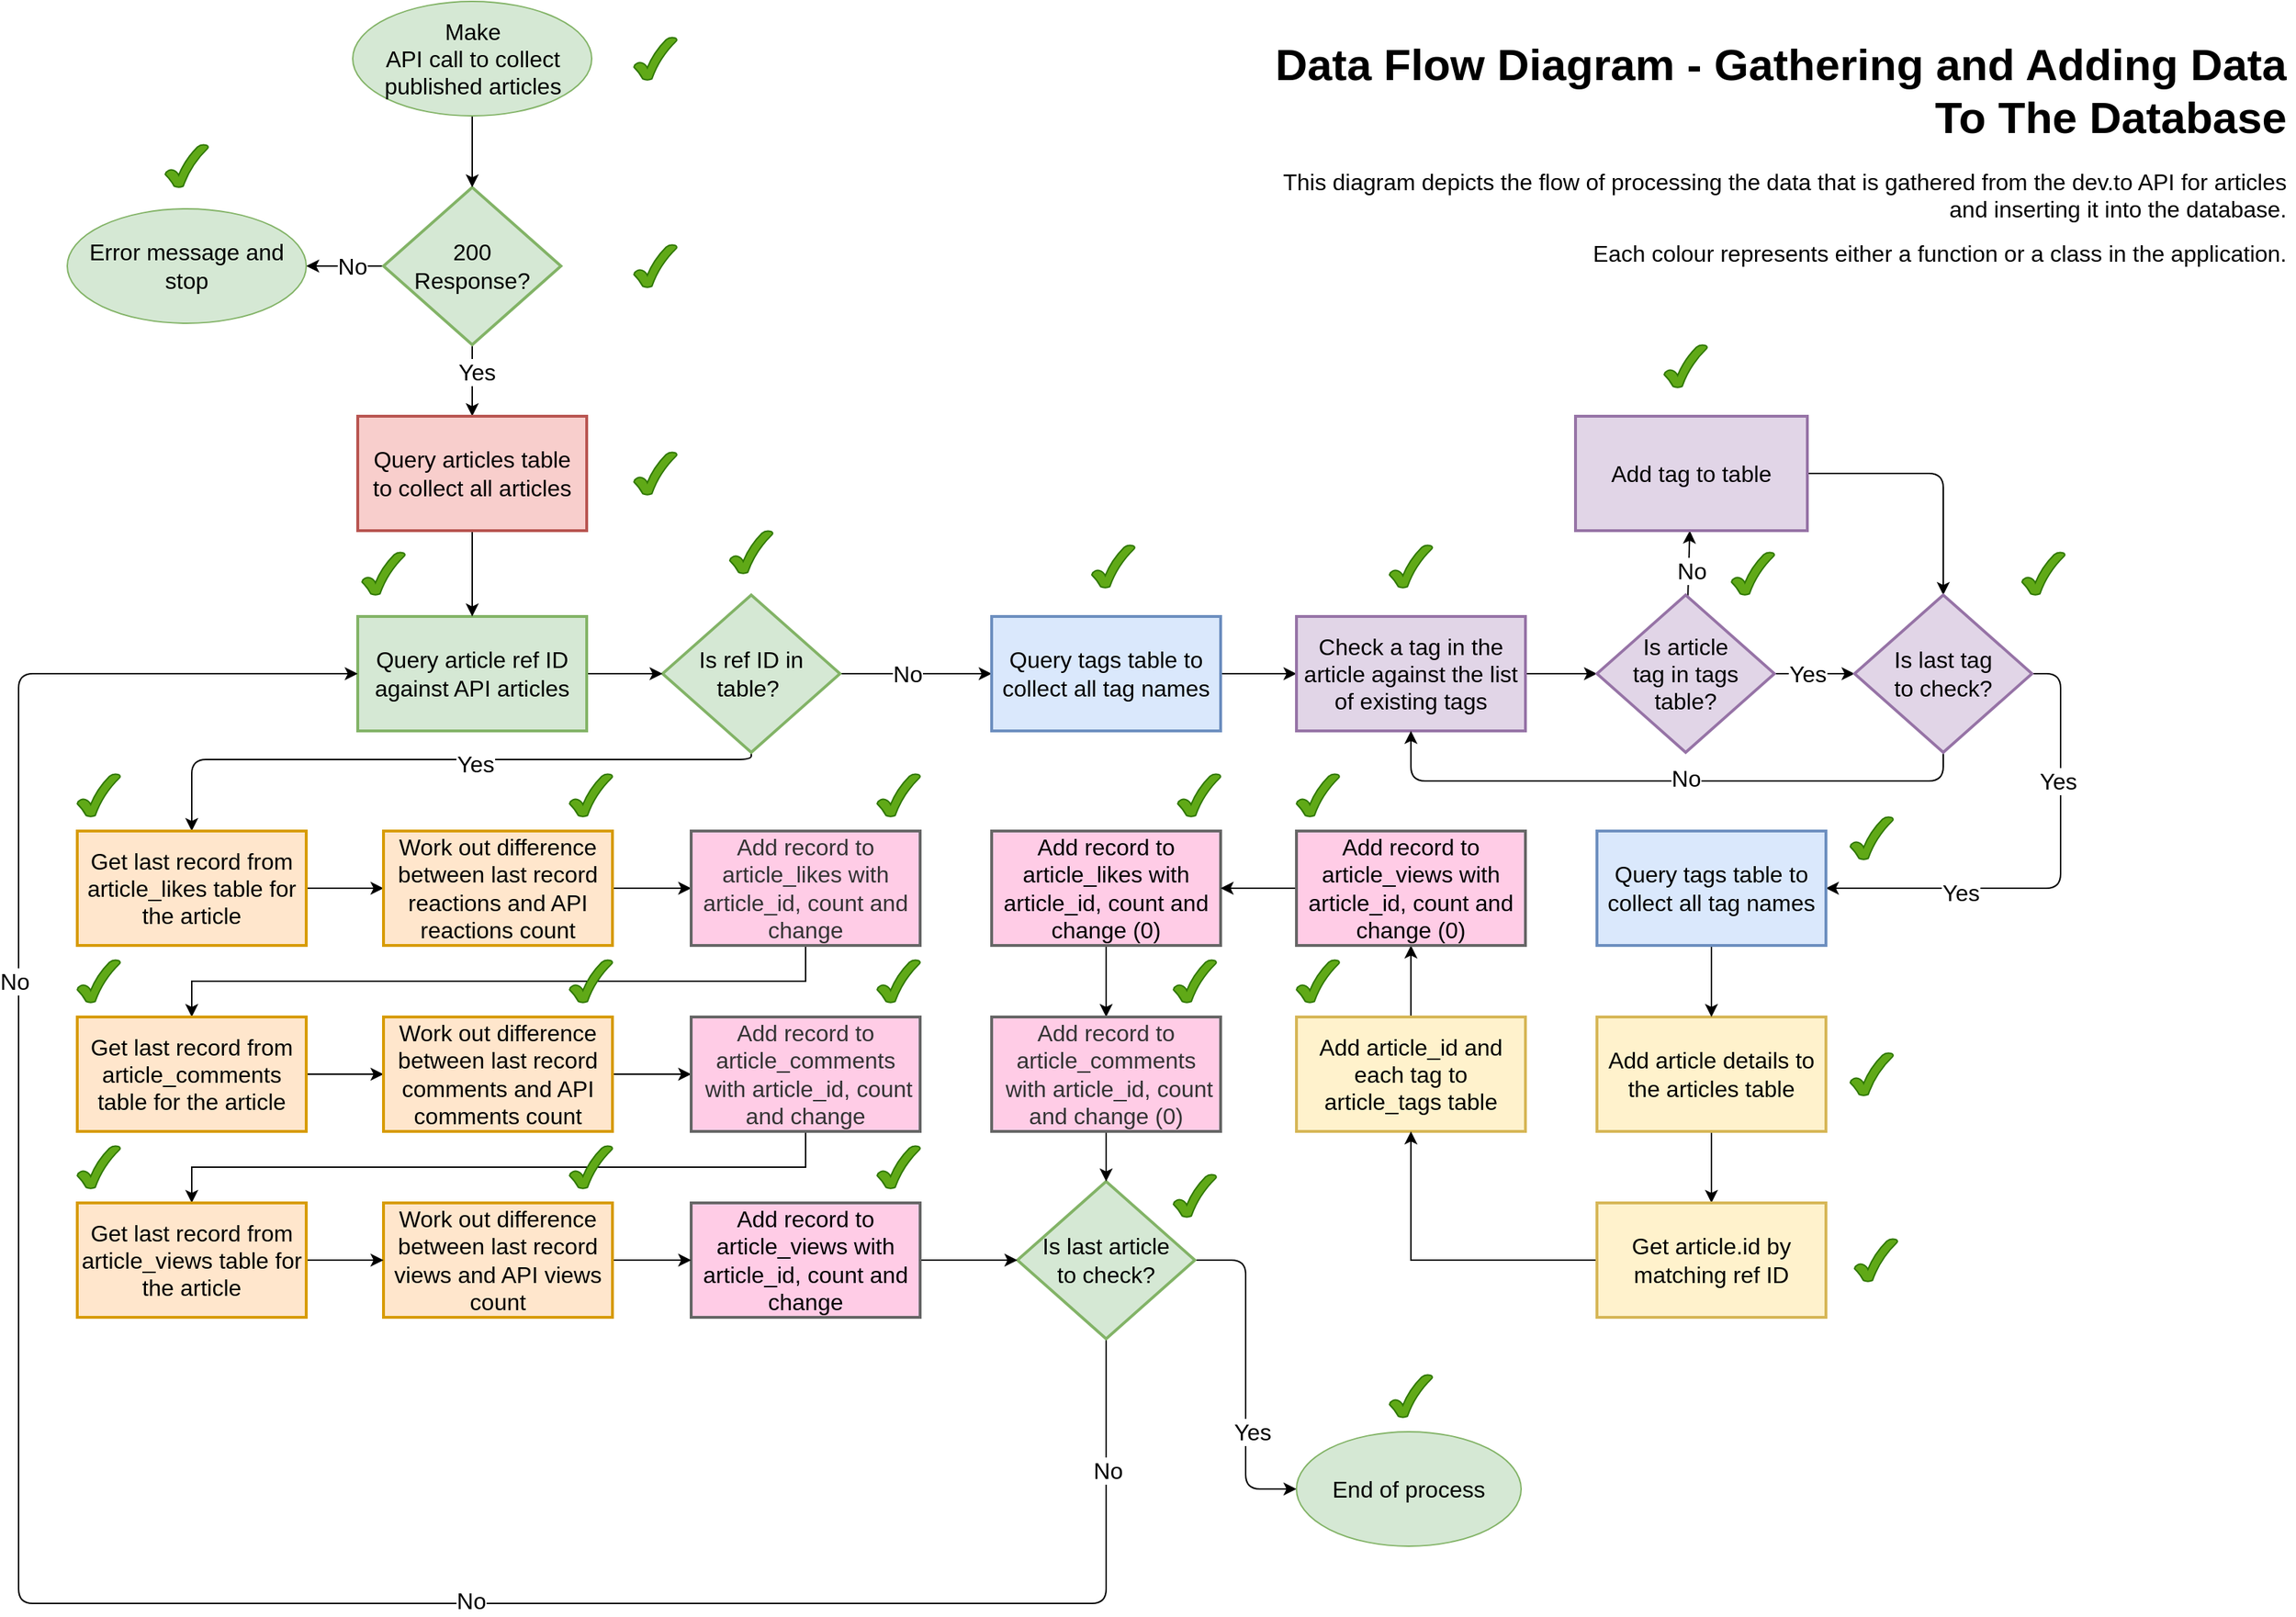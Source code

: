 <mxfile version="20.8.16" type="device"><diagram name="Page-1" id="tyPmelYILmHCZgquHCRe"><mxGraphModel dx="1846" dy="1214" grid="1" gridSize="10" guides="1" tooltips="1" connect="1" arrows="1" fold="1" page="1" pageScale="1" pageWidth="1654" pageHeight="1169" math="0" shadow="0"><root><mxCell id="0"/><mxCell id="1" parent="0"/><mxCell id="qKAgkgesWeWLvzqZyhlg-28" value="" style="edgeStyle=orthogonalEdgeStyle;rounded=0;orthogonalLoop=1;jettySize=auto;html=1;fontSize=16;fontColor=#000000;" parent="1" source="qKAgkgesWeWLvzqZyhlg-4" target="qKAgkgesWeWLvzqZyhlg-23" edge="1"><mxGeometry relative="1" as="geometry"/></mxCell><mxCell id="qKAgkgesWeWLvzqZyhlg-29" value="Yes" style="edgeLabel;html=1;align=center;verticalAlign=middle;resizable=0;points=[];fontSize=16;rounded=0;fontColor=#000000;" parent="qKAgkgesWeWLvzqZyhlg-28" vertex="1" connectable="0"><mxGeometry x="-0.08" y="3" relative="1" as="geometry"><mxPoint y="-4" as="offset"/></mxGeometry></mxCell><mxCell id="qKAgkgesWeWLvzqZyhlg-117" value="" style="edgeStyle=orthogonalEdgeStyle;orthogonalLoop=1;jettySize=auto;html=1;fontSize=16;fontColor=#000000;" parent="1" source="qKAgkgesWeWLvzqZyhlg-4" target="qKAgkgesWeWLvzqZyhlg-115" edge="1"><mxGeometry relative="1" as="geometry"/></mxCell><mxCell id="qKAgkgesWeWLvzqZyhlg-118" value="No" style="edgeLabel;html=1;align=center;verticalAlign=middle;resizable=0;points=[];fontSize=16;fontColor=#000000;" parent="qKAgkgesWeWLvzqZyhlg-117" vertex="1" connectable="0"><mxGeometry x="0.037" relative="1" as="geometry"><mxPoint x="6" as="offset"/></mxGeometry></mxCell><mxCell id="qKAgkgesWeWLvzqZyhlg-4" value="200 &lt;br&gt;Response?" style="rhombus;whiteSpace=wrap;html=1;strokeColor=#82b366;strokeWidth=2;fontSize=16;rounded=0;fillColor=#d5e8d4;fontColor=#000000;" parent="1" vertex="1"><mxGeometry x="275" y="150" width="124" height="110" as="geometry"/></mxCell><mxCell id="qKAgkgesWeWLvzqZyhlg-37" value="" style="edgeStyle=orthogonalEdgeStyle;orthogonalLoop=1;jettySize=auto;html=1;fontSize=16;fontColor=#000000;" parent="1" source="qKAgkgesWeWLvzqZyhlg-13" target="qKAgkgesWeWLvzqZyhlg-36" edge="1"><mxGeometry relative="1" as="geometry"/></mxCell><mxCell id="qKAgkgesWeWLvzqZyhlg-38" value="No" style="edgeLabel;html=1;align=center;verticalAlign=middle;resizable=0;points=[];fontSize=16;fontColor=#000000;" parent="qKAgkgesWeWLvzqZyhlg-37" vertex="1" connectable="0"><mxGeometry x="-0.175" relative="1" as="geometry"><mxPoint x="3" as="offset"/></mxGeometry></mxCell><mxCell id="qKAgkgesWeWLvzqZyhlg-86" style="edgeStyle=orthogonalEdgeStyle;orthogonalLoop=1;jettySize=auto;html=1;exitX=0.5;exitY=1;exitDx=0;exitDy=0;entryX=0.5;entryY=0;entryDx=0;entryDy=0;fontSize=16;fontColor=#000000;" parent="1" source="qKAgkgesWeWLvzqZyhlg-13" target="qKAgkgesWeWLvzqZyhlg-85" edge="1"><mxGeometry relative="1" as="geometry"><Array as="points"><mxPoint x="532" y="550"/><mxPoint x="141" y="550"/></Array></mxGeometry></mxCell><mxCell id="qKAgkgesWeWLvzqZyhlg-126" value="Yes" style="edgeLabel;html=1;align=center;verticalAlign=middle;resizable=0;points=[];fontSize=16;fontColor=#000000;" parent="qKAgkgesWeWLvzqZyhlg-86" vertex="1" connectable="0"><mxGeometry x="-0.274" relative="1" as="geometry"><mxPoint x="-36" y="3" as="offset"/></mxGeometry></mxCell><mxCell id="qKAgkgesWeWLvzqZyhlg-13" value="Is ref ID in table?&amp;nbsp;" style="rhombus;whiteSpace=wrap;html=1;strokeColor=#82b366;strokeWidth=2;fontSize=16;rounded=0;fillColor=#d5e8d4;fontColor=#000000;" parent="1" vertex="1"><mxGeometry x="470" y="435" width="124" height="110" as="geometry"/></mxCell><mxCell id="qKAgkgesWeWLvzqZyhlg-31" value="" style="edgeStyle=orthogonalEdgeStyle;rounded=0;orthogonalLoop=1;jettySize=auto;html=1;fontSize=16;fontColor=#000000;" parent="1" source="qKAgkgesWeWLvzqZyhlg-22" target="qKAgkgesWeWLvzqZyhlg-13" edge="1"><mxGeometry relative="1" as="geometry"/></mxCell><mxCell id="qKAgkgesWeWLvzqZyhlg-22" value="Query article ref ID against API articles" style="rounded=0;whiteSpace=wrap;html=1;strokeColor=#82b366;strokeWidth=2;fontSize=16;fillColor=#d5e8d4;fontColor=#000000;" parent="1" vertex="1"><mxGeometry x="257" y="450" width="160" height="80" as="geometry"/></mxCell><mxCell id="qKAgkgesWeWLvzqZyhlg-30" value="" style="edgeStyle=orthogonalEdgeStyle;rounded=0;orthogonalLoop=1;jettySize=auto;html=1;fontSize=16;fontColor=#000000;" parent="1" source="qKAgkgesWeWLvzqZyhlg-23" target="qKAgkgesWeWLvzqZyhlg-22" edge="1"><mxGeometry relative="1" as="geometry"/></mxCell><mxCell id="qKAgkgesWeWLvzqZyhlg-23" value="Query articles table &lt;br&gt;to collect all articles" style="rounded=0;whiteSpace=wrap;html=1;strokeColor=#b85450;strokeWidth=2;fontSize=16;fillColor=#f8cecc;fontColor=#000000;" parent="1" vertex="1"><mxGeometry x="257" y="310" width="160" height="80" as="geometry"/></mxCell><mxCell id="qKAgkgesWeWLvzqZyhlg-40" value="" style="edgeStyle=orthogonalEdgeStyle;orthogonalLoop=1;jettySize=auto;html=1;fontSize=16;fontColor=#000000;" parent="1" source="qKAgkgesWeWLvzqZyhlg-36" target="qKAgkgesWeWLvzqZyhlg-39" edge="1"><mxGeometry relative="1" as="geometry"/></mxCell><mxCell id="qKAgkgesWeWLvzqZyhlg-36" value="Query tags table to collect all tag names" style="rounded=0;whiteSpace=wrap;html=1;strokeColor=#6c8ebf;strokeWidth=2;fontSize=16;fillColor=#dae8fc;fontColor=#000000;" parent="1" vertex="1"><mxGeometry x="700" y="450" width="160" height="80" as="geometry"/></mxCell><mxCell id="qKAgkgesWeWLvzqZyhlg-77" value="" style="edgeStyle=orthogonalEdgeStyle;orthogonalLoop=1;jettySize=auto;html=1;fontSize=16;fontColor=#000000;" parent="1" source="qKAgkgesWeWLvzqZyhlg-39" target="qKAgkgesWeWLvzqZyhlg-41" edge="1"><mxGeometry relative="1" as="geometry"/></mxCell><mxCell id="qKAgkgesWeWLvzqZyhlg-39" value="Check a tag in the article against the list of existing tags" style="rounded=0;whiteSpace=wrap;html=1;strokeColor=#9673a6;strokeWidth=2;fontSize=16;fillColor=#e1d5e7;fontColor=#000000;" parent="1" vertex="1"><mxGeometry x="913" y="450" width="160" height="80" as="geometry"/></mxCell><mxCell id="qKAgkgesWeWLvzqZyhlg-82" value="" style="edgeStyle=orthogonalEdgeStyle;orthogonalLoop=1;jettySize=auto;html=1;fontSize=16;fontColor=#000000;" parent="1" source="qKAgkgesWeWLvzqZyhlg-41" target="qKAgkgesWeWLvzqZyhlg-48" edge="1"><mxGeometry relative="1" as="geometry"/></mxCell><mxCell id="qKAgkgesWeWLvzqZyhlg-83" value="Yes" style="edgeLabel;html=1;align=center;verticalAlign=middle;resizable=0;points=[];fontSize=16;fontColor=#000000;" parent="qKAgkgesWeWLvzqZyhlg-82" vertex="1" connectable="0"><mxGeometry x="-0.321" relative="1" as="geometry"><mxPoint x="4" as="offset"/></mxGeometry></mxCell><mxCell id="4" value="" style="edgeStyle=none;html=1;fontSize=16;fontColor=#000000;" parent="1" source="qKAgkgesWeWLvzqZyhlg-41" target="qKAgkgesWeWLvzqZyhlg-43" edge="1"><mxGeometry relative="1" as="geometry"/></mxCell><mxCell id="5" value="No" style="edgeLabel;html=1;align=center;verticalAlign=middle;resizable=0;points=[];fontSize=16;fontColor=#000000;" parent="4" vertex="1" connectable="0"><mxGeometry x="-0.239" y="-2" relative="1" as="geometry"><mxPoint y="-1" as="offset"/></mxGeometry></mxCell><mxCell id="qKAgkgesWeWLvzqZyhlg-41" value="Is article &lt;br&gt;tag in tags &lt;br&gt;table?" style="rhombus;whiteSpace=wrap;html=1;strokeColor=#9673a6;strokeWidth=2;fontSize=16;rounded=0;fillColor=#e1d5e7;fontColor=#000000;" parent="1" vertex="1"><mxGeometry x="1123" y="435" width="124" height="110" as="geometry"/></mxCell><mxCell id="qKAgkgesWeWLvzqZyhlg-76" value="" style="edgeStyle=orthogonalEdgeStyle;orthogonalLoop=1;jettySize=auto;html=1;fontSize=16;fontColor=#000000;" parent="1" source="qKAgkgesWeWLvzqZyhlg-43" target="qKAgkgesWeWLvzqZyhlg-48" edge="1"><mxGeometry relative="1" as="geometry"/></mxCell><mxCell id="qKAgkgesWeWLvzqZyhlg-43" value="Add tag to table" style="rounded=0;whiteSpace=wrap;html=1;strokeColor=#9673a6;strokeWidth=2;fontSize=16;fillColor=#e1d5e7;fontColor=#000000;" parent="1" vertex="1"><mxGeometry x="1108" y="310" width="162" height="80" as="geometry"/></mxCell><mxCell id="qKAgkgesWeWLvzqZyhlg-78" style="edgeStyle=orthogonalEdgeStyle;orthogonalLoop=1;jettySize=auto;html=1;exitX=0.5;exitY=1;exitDx=0;exitDy=0;entryX=0.5;entryY=1;entryDx=0;entryDy=0;fontSize=16;fontColor=#000000;" parent="1" source="qKAgkgesWeWLvzqZyhlg-48" target="qKAgkgesWeWLvzqZyhlg-39" edge="1"><mxGeometry relative="1" as="geometry"/></mxCell><mxCell id="qKAgkgesWeWLvzqZyhlg-84" value="No" style="edgeLabel;html=1;align=center;verticalAlign=middle;resizable=0;points=[];fontSize=16;fontColor=#000000;" parent="qKAgkgesWeWLvzqZyhlg-78" vertex="1" connectable="0"><mxGeometry x="-0.166" y="-2" relative="1" as="geometry"><mxPoint x="-22" as="offset"/></mxGeometry></mxCell><mxCell id="qKAgkgesWeWLvzqZyhlg-127" style="edgeStyle=orthogonalEdgeStyle;orthogonalLoop=1;jettySize=auto;html=1;exitX=1;exitY=0.5;exitDx=0;exitDy=0;entryX=1;entryY=0.5;entryDx=0;entryDy=0;fontSize=16;fontColor=#000000;" parent="1" source="qKAgkgesWeWLvzqZyhlg-48" target="qKAgkgesWeWLvzqZyhlg-65" edge="1"><mxGeometry relative="1" as="geometry"/></mxCell><mxCell id="qKAgkgesWeWLvzqZyhlg-128" value="Yes" style="edgeLabel;html=1;align=center;verticalAlign=middle;resizable=0;points=[];fontSize=16;fontColor=#000000;" parent="qKAgkgesWeWLvzqZyhlg-127" vertex="1" connectable="0"><mxGeometry x="-0.39" y="-2" relative="1" as="geometry"><mxPoint y="-7" as="offset"/></mxGeometry></mxCell><mxCell id="qKAgkgesWeWLvzqZyhlg-129" value="Yes" style="edgeLabel;html=1;align=center;verticalAlign=middle;resizable=0;points=[];fontSize=16;fontColor=#000000;" parent="qKAgkgesWeWLvzqZyhlg-127" vertex="1" connectable="0"><mxGeometry x="0.436" y="3" relative="1" as="geometry"><mxPoint as="offset"/></mxGeometry></mxCell><mxCell id="qKAgkgesWeWLvzqZyhlg-48" value="Is last tag&lt;br&gt;to check?" style="rhombus;whiteSpace=wrap;html=1;strokeColor=#9673a6;strokeWidth=2;fontSize=16;rounded=0;fillColor=#e1d5e7;fontColor=#000000;" parent="1" vertex="1"><mxGeometry x="1303" y="435" width="124" height="110" as="geometry"/></mxCell><mxCell id="fLssB-HxiL2g9s0SJJZW-10" value="" style="edgeStyle=orthogonalEdgeStyle;rounded=0;orthogonalLoop=1;jettySize=auto;html=1;fontColor=#000000;" parent="1" source="qKAgkgesWeWLvzqZyhlg-57" target="fLssB-HxiL2g9s0SJJZW-7" edge="1"><mxGeometry relative="1" as="geometry"/></mxCell><mxCell id="qKAgkgesWeWLvzqZyhlg-57" value="Add article details to the articles table" style="rounded=0;whiteSpace=wrap;html=1;strokeColor=#d6b656;strokeWidth=2;fontSize=16;fillColor=#fff2cc;fontColor=#000000;" parent="1" vertex="1"><mxGeometry x="1123" y="730" width="160" height="80" as="geometry"/></mxCell><mxCell id="qKAgkgesWeWLvzqZyhlg-130" value="" style="edgeStyle=orthogonalEdgeStyle;orthogonalLoop=1;jettySize=auto;html=1;fontSize=16;fontColor=#000000;" parent="1" source="qKAgkgesWeWLvzqZyhlg-65" target="qKAgkgesWeWLvzqZyhlg-57" edge="1"><mxGeometry relative="1" as="geometry"/></mxCell><mxCell id="qKAgkgesWeWLvzqZyhlg-65" value="Query tags table to collect all tag names" style="rounded=0;whiteSpace=wrap;html=1;strokeColor=#6c8ebf;strokeWidth=2;fontSize=16;fillColor=#dae8fc;fontColor=#000000;" parent="1" vertex="1"><mxGeometry x="1123" y="600" width="160" height="80" as="geometry"/></mxCell><mxCell id="zbOh8P-4osbXYotrowNm-28" value="" style="edgeStyle=orthogonalEdgeStyle;rounded=0;orthogonalLoop=1;jettySize=auto;html=1;" parent="1" source="qKAgkgesWeWLvzqZyhlg-67" target="zbOh8P-4osbXYotrowNm-27" edge="1"><mxGeometry relative="1" as="geometry"/></mxCell><mxCell id="qKAgkgesWeWLvzqZyhlg-67" value="Add article_id and each tag to article_tags table" style="rounded=0;whiteSpace=wrap;html=1;strokeColor=#d6b656;strokeWidth=2;fontSize=16;fillColor=#fff2cc;fontColor=#000000;" parent="1" vertex="1"><mxGeometry x="913" y="730" width="160" height="80" as="geometry"/></mxCell><mxCell id="qKAgkgesWeWLvzqZyhlg-106" style="edgeStyle=orthogonalEdgeStyle;orthogonalLoop=1;jettySize=auto;html=1;exitX=0.5;exitY=1;exitDx=0;exitDy=0;entryX=0;entryY=0.5;entryDx=0;entryDy=0;fontSize=16;fontColor=#000000;" parent="1" source="qKAgkgesWeWLvzqZyhlg-69" target="qKAgkgesWeWLvzqZyhlg-22" edge="1"><mxGeometry relative="1" as="geometry"><Array as="points"><mxPoint x="780" y="1140"/><mxPoint x="20" y="1140"/><mxPoint x="20" y="490"/></Array></mxGeometry></mxCell><mxCell id="qKAgkgesWeWLvzqZyhlg-107" value="No" style="edgeLabel;html=1;align=center;verticalAlign=middle;resizable=0;points=[];fontSize=16;fontColor=#000000;" parent="qKAgkgesWeWLvzqZyhlg-106" vertex="1" connectable="0"><mxGeometry x="-0.91" y="1" relative="1" as="geometry"><mxPoint y="9" as="offset"/></mxGeometry></mxCell><mxCell id="qKAgkgesWeWLvzqZyhlg-108" value="No" style="edgeLabel;html=1;align=center;verticalAlign=middle;resizable=0;points=[];fontSize=16;fontColor=#000000;" parent="qKAgkgesWeWLvzqZyhlg-106" vertex="1" connectable="0"><mxGeometry x="-0.313" y="-2" relative="1" as="geometry"><mxPoint as="offset"/></mxGeometry></mxCell><mxCell id="qKAgkgesWeWLvzqZyhlg-109" value="No" style="edgeLabel;html=1;align=center;verticalAlign=middle;resizable=0;points=[];fontSize=16;fontColor=#000000;" parent="qKAgkgesWeWLvzqZyhlg-106" vertex="1" connectable="0"><mxGeometry x="0.507" y="3" relative="1" as="geometry"><mxPoint as="offset"/></mxGeometry></mxCell><mxCell id="qKAgkgesWeWLvzqZyhlg-123" style="edgeStyle=orthogonalEdgeStyle;orthogonalLoop=1;jettySize=auto;html=1;exitX=1;exitY=0.5;exitDx=0;exitDy=0;entryX=0;entryY=0.5;entryDx=0;entryDy=0;fontSize=16;fontColor=#000000;" parent="1" source="qKAgkgesWeWLvzqZyhlg-69" target="qKAgkgesWeWLvzqZyhlg-119" edge="1"><mxGeometry relative="1" as="geometry"/></mxCell><mxCell id="qKAgkgesWeWLvzqZyhlg-125" value="Yes" style="edgeLabel;html=1;align=center;verticalAlign=middle;resizable=0;points=[];fontSize=16;fontColor=#000000;" parent="qKAgkgesWeWLvzqZyhlg-123" vertex="1" connectable="0"><mxGeometry x="0.34" relative="1" as="geometry"><mxPoint x="4" as="offset"/></mxGeometry></mxCell><mxCell id="qKAgkgesWeWLvzqZyhlg-69" value="Is last article&lt;br&gt;to check?" style="rhombus;whiteSpace=wrap;html=1;strokeColor=#82b366;strokeWidth=2;fontSize=16;rounded=0;fillColor=#d5e8d4;fontColor=#000000;" parent="1" vertex="1"><mxGeometry x="718" y="845" width="124" height="110" as="geometry"/></mxCell><mxCell id="qKAgkgesWeWLvzqZyhlg-97" value="" style="edgeStyle=orthogonalEdgeStyle;orthogonalLoop=1;jettySize=auto;html=1;fontSize=16;fontColor=#000000;" parent="1" source="qKAgkgesWeWLvzqZyhlg-85" target="qKAgkgesWeWLvzqZyhlg-89" edge="1"><mxGeometry relative="1" as="geometry"/></mxCell><mxCell id="qKAgkgesWeWLvzqZyhlg-85" value="Get last record from article_likes table for the article" style="rounded=0;whiteSpace=wrap;html=1;strokeColor=#d79b00;strokeWidth=2;fontSize=16;fillColor=#ffe6cc;fontColor=#000000;" parent="1" vertex="1"><mxGeometry x="61" y="600" width="160" height="80" as="geometry"/></mxCell><mxCell id="qKAgkgesWeWLvzqZyhlg-98" value="" style="edgeStyle=orthogonalEdgeStyle;orthogonalLoop=1;jettySize=auto;html=1;fontSize=16;fontColor=#000000;" parent="1" source="qKAgkgesWeWLvzqZyhlg-89" target="qKAgkgesWeWLvzqZyhlg-91" edge="1"><mxGeometry relative="1" as="geometry"/></mxCell><mxCell id="qKAgkgesWeWLvzqZyhlg-89" value="Work out difference between last record reactions and API reactions count" style="rounded=0;whiteSpace=wrap;html=1;strokeColor=#d79b00;strokeWidth=2;fontSize=16;fillColor=#ffe6cc;fontColor=#000000;" parent="1" vertex="1"><mxGeometry x="275" y="600" width="160" height="80" as="geometry"/></mxCell><mxCell id="gF6a6nlEU3XGf0OusD2j-28" style="edgeStyle=orthogonalEdgeStyle;rounded=0;orthogonalLoop=1;jettySize=auto;html=1;exitX=0.5;exitY=1;exitDx=0;exitDy=0;entryX=0.5;entryY=0;entryDx=0;entryDy=0;" parent="1" source="qKAgkgesWeWLvzqZyhlg-91" target="qKAgkgesWeWLvzqZyhlg-93" edge="1"><mxGeometry relative="1" as="geometry"/></mxCell><mxCell id="qKAgkgesWeWLvzqZyhlg-91" value="Add record to article_likes with article_id, count and change" style="rounded=0;whiteSpace=wrap;html=1;strokeColor=#666666;strokeWidth=2;fontSize=16;fillColor=#FFCCE6;fontColor=#333333;" parent="1" vertex="1"><mxGeometry x="490" y="600" width="160" height="80" as="geometry"/></mxCell><mxCell id="qKAgkgesWeWLvzqZyhlg-102" value="" style="edgeStyle=orthogonalEdgeStyle;orthogonalLoop=1;jettySize=auto;html=1;fontSize=16;fontColor=#000000;" parent="1" source="qKAgkgesWeWLvzqZyhlg-93" target="qKAgkgesWeWLvzqZyhlg-100" edge="1"><mxGeometry relative="1" as="geometry"/></mxCell><mxCell id="qKAgkgesWeWLvzqZyhlg-93" value="Get last record from article_comments table for the article" style="rounded=0;whiteSpace=wrap;html=1;strokeColor=#d79b00;strokeWidth=2;fontSize=16;fillColor=#ffe6cc;fontColor=#000000;" parent="1" vertex="1"><mxGeometry x="61" y="730" width="160" height="80" as="geometry"/></mxCell><mxCell id="qKAgkgesWeWLvzqZyhlg-103" value="" style="edgeStyle=orthogonalEdgeStyle;orthogonalLoop=1;jettySize=auto;html=1;fontSize=16;fontColor=#000000;" parent="1" source="qKAgkgesWeWLvzqZyhlg-100" target="qKAgkgesWeWLvzqZyhlg-101" edge="1"><mxGeometry relative="1" as="geometry"/></mxCell><mxCell id="qKAgkgesWeWLvzqZyhlg-100" value="Work out difference between last record comments and API comments count" style="rounded=0;whiteSpace=wrap;html=1;strokeColor=#d79b00;strokeWidth=2;fontSize=16;fillColor=#ffe6cc;fontColor=#000000;" parent="1" vertex="1"><mxGeometry x="275" y="730" width="160" height="80" as="geometry"/></mxCell><mxCell id="gF6a6nlEU3XGf0OusD2j-31" style="edgeStyle=orthogonalEdgeStyle;rounded=0;orthogonalLoop=1;jettySize=auto;html=1;exitX=0.5;exitY=1;exitDx=0;exitDy=0;" parent="1" source="qKAgkgesWeWLvzqZyhlg-101" target="gF6a6nlEU3XGf0OusD2j-30" edge="1"><mxGeometry relative="1" as="geometry"/></mxCell><mxCell id="qKAgkgesWeWLvzqZyhlg-101" value="Add record to article_comments&lt;br&gt;&amp;nbsp;with article_id, count and change" style="rounded=0;whiteSpace=wrap;html=1;strokeColor=#666666;strokeWidth=2;fontSize=16;fillColor=#FFCCE6;fontColor=#333333;" parent="1" vertex="1"><mxGeometry x="490" y="730" width="160" height="80" as="geometry"/></mxCell><mxCell id="qKAgkgesWeWLvzqZyhlg-114" value="" style="edgeStyle=orthogonalEdgeStyle;orthogonalLoop=1;jettySize=auto;html=1;fontSize=16;fontColor=#000000;" parent="1" source="qKAgkgesWeWLvzqZyhlg-111" target="qKAgkgesWeWLvzqZyhlg-4" edge="1"><mxGeometry relative="1" as="geometry"/></mxCell><mxCell id="qKAgkgesWeWLvzqZyhlg-111" value="Make &lt;br&gt;API call to collect published articles" style="ellipse;whiteSpace=wrap;html=1;fontSize=16;fillColor=#d5e8d4;strokeColor=#82b366;fontColor=#000000;" parent="1" vertex="1"><mxGeometry x="253.5" y="20" width="167" height="80" as="geometry"/></mxCell><mxCell id="qKAgkgesWeWLvzqZyhlg-115" value="Error message and stop" style="ellipse;whiteSpace=wrap;html=1;fontSize=16;fillColor=#d5e8d4;strokeColor=#82b366;fontColor=#000000;" parent="1" vertex="1"><mxGeometry x="54" y="165" width="167" height="80" as="geometry"/></mxCell><mxCell id="qKAgkgesWeWLvzqZyhlg-119" value="End of process" style="ellipse;whiteSpace=wrap;html=1;fontSize=16;fillColor=#d5e8d4;strokeColor=#82b366;fontColor=#000000;" parent="1" vertex="1"><mxGeometry x="913" y="1020" width="157" height="80" as="geometry"/></mxCell><mxCell id="3" value="&lt;h1&gt;&lt;font style=&quot;font-size: 31px;&quot;&gt;Data Flow Diagram - Gathering and Adding Data To The Database&lt;/font&gt;&lt;/h1&gt;&lt;p&gt;&lt;font style=&quot;font-size: 16px;&quot;&gt;This diagram depicts the flow of processing the data that is gathered from the dev.to API for articles and inserting it into the database.&lt;/font&gt;&lt;/p&gt;&lt;p&gt;&lt;font style=&quot;font-size: 16px;&quot;&gt;Each colour represents either a function or a class in the application.&lt;/font&gt;&lt;/p&gt;" style="text;html=1;strokeColor=none;fillColor=none;spacing=5;spacingTop=-20;whiteSpace=wrap;overflow=hidden;rounded=0;align=right;" parent="1" vertex="1"><mxGeometry x="880" y="40" width="730" height="210" as="geometry"/></mxCell><mxCell id="zbOh8P-4osbXYotrowNm-29" value="" style="edgeStyle=orthogonalEdgeStyle;rounded=0;orthogonalLoop=1;jettySize=auto;html=1;" parent="1" source="AzzlFSzyv7NFCUatMOU6-6" target="AzzlFSzyv7NFCUatMOU6-7" edge="1"><mxGeometry relative="1" as="geometry"/></mxCell><mxCell id="AzzlFSzyv7NFCUatMOU6-6" value="Add record to article_likes with article_id, count and change (0)" style="rounded=0;whiteSpace=wrap;html=1;strokeColor=#666666;strokeWidth=2;fontSize=16;fillColor=#FFCCE6;fontColor=#000000;" parent="1" vertex="1"><mxGeometry x="700" y="600" width="160" height="80" as="geometry"/></mxCell><mxCell id="zbOh8P-4osbXYotrowNm-30" value="" style="edgeStyle=orthogonalEdgeStyle;rounded=0;orthogonalLoop=1;jettySize=auto;html=1;" parent="1" source="AzzlFSzyv7NFCUatMOU6-7" target="qKAgkgesWeWLvzqZyhlg-69" edge="1"><mxGeometry relative="1" as="geometry"/></mxCell><mxCell id="AzzlFSzyv7NFCUatMOU6-7" value="Add record to article_comments&lt;br&gt;&amp;nbsp;with article_id, count and change (0)" style="rounded=0;whiteSpace=wrap;html=1;strokeColor=#666666;strokeWidth=2;fontSize=16;fillColor=#FFCCE6;fontColor=#333333;" parent="1" vertex="1"><mxGeometry x="700" y="730" width="160" height="80" as="geometry"/></mxCell><mxCell id="fLssB-HxiL2g9s0SJJZW-8" style="edgeStyle=orthogonalEdgeStyle;rounded=0;orthogonalLoop=1;jettySize=auto;html=1;entryX=0.5;entryY=1;entryDx=0;entryDy=0;fontColor=#000000;" parent="1" source="fLssB-HxiL2g9s0SJJZW-7" target="qKAgkgesWeWLvzqZyhlg-67" edge="1"><mxGeometry relative="1" as="geometry"/></mxCell><mxCell id="fLssB-HxiL2g9s0SJJZW-7" value="Get article.id by matching ref ID" style="rounded=0;whiteSpace=wrap;html=1;strokeColor=#d6b656;strokeWidth=2;fontSize=16;fillColor=#fff2cc;fontColor=#000000;" parent="1" vertex="1"><mxGeometry x="1123" y="860" width="160" height="80" as="geometry"/></mxCell><mxCell id="8" value="" style="verticalLabelPosition=bottom;verticalAlign=top;html=1;shape=mxgraph.basic.tick;fillColor=#60a917;strokeColor=#2D7600;fontColor=#ffffff;" parent="1" vertex="1"><mxGeometry x="450" y="45" width="30" height="30" as="geometry"/></mxCell><mxCell id="9" value="" style="verticalLabelPosition=bottom;verticalAlign=top;html=1;shape=mxgraph.basic.tick;fillColor=#60a917;strokeColor=#2D7600;fontColor=#ffffff;" parent="1" vertex="1"><mxGeometry x="450" y="190" width="30" height="30" as="geometry"/></mxCell><mxCell id="10" value="" style="verticalLabelPosition=bottom;verticalAlign=top;html=1;shape=mxgraph.basic.tick;fillColor=#60a917;strokeColor=#2D7600;fontColor=#ffffff;" parent="1" vertex="1"><mxGeometry x="450" y="335" width="30" height="30" as="geometry"/></mxCell><mxCell id="11" value="" style="verticalLabelPosition=bottom;verticalAlign=top;html=1;shape=mxgraph.basic.tick;fillColor=#60a917;strokeColor=#2D7600;fontColor=#ffffff;" parent="1" vertex="1"><mxGeometry x="770" y="400" width="30" height="30" as="geometry"/></mxCell><mxCell id="12" value="" style="verticalLabelPosition=bottom;verticalAlign=top;html=1;shape=mxgraph.basic.tick;fillColor=#60a917;strokeColor=#2D7600;fontColor=#000000;" parent="1" vertex="1"><mxGeometry x="1300" y="590" width="30" height="30" as="geometry"/></mxCell><mxCell id="13" value="" style="verticalLabelPosition=bottom;verticalAlign=top;html=1;shape=mxgraph.basic.tick;fillColor=#60a917;strokeColor=#2D7600;fontColor=#ffffff;" parent="1" vertex="1"><mxGeometry x="1170" y="260" width="30" height="30" as="geometry"/></mxCell><mxCell id="14" value="" style="verticalLabelPosition=bottom;verticalAlign=top;html=1;shape=mxgraph.basic.tick;fillColor=#60a917;strokeColor=#2D7600;fontColor=#ffffff;" parent="1" vertex="1"><mxGeometry x="978" y="400" width="30" height="30" as="geometry"/></mxCell><mxCell id="15" value="" style="verticalLabelPosition=bottom;verticalAlign=top;html=1;shape=mxgraph.basic.tick;fillColor=#60a917;strokeColor=#2D7600;fontColor=#ffffff;" parent="1" vertex="1"><mxGeometry x="1217" y="405" width="30" height="30" as="geometry"/></mxCell><mxCell id="16" value="" style="verticalLabelPosition=bottom;verticalAlign=top;html=1;shape=mxgraph.basic.tick;fillColor=#60a917;strokeColor=#2D7600;fontColor=#ffffff;" parent="1" vertex="1"><mxGeometry x="1420" y="405" width="30" height="30" as="geometry"/></mxCell><mxCell id="17" value="" style="verticalLabelPosition=bottom;verticalAlign=top;html=1;shape=mxgraph.basic.tick;fillColor=#60a917;strokeColor=#2D7600;fontColor=#ffffff;" parent="1" vertex="1"><mxGeometry x="913" y="690" width="30" height="30" as="geometry"/></mxCell><mxCell id="18" value="" style="verticalLabelPosition=bottom;verticalAlign=top;html=1;shape=mxgraph.basic.tick;fillColor=#60a917;strokeColor=#2D7600;fontColor=#ffffff;" parent="1" vertex="1"><mxGeometry x="1303" y="885" width="30" height="30" as="geometry"/></mxCell><mxCell id="19" value="" style="verticalLabelPosition=bottom;verticalAlign=top;html=1;shape=mxgraph.basic.tick;fillColor=#60a917;strokeColor=#2D7600;fontColor=#ffffff;" parent="1" vertex="1"><mxGeometry x="1300" y="755" width="30" height="30" as="geometry"/></mxCell><mxCell id="20" value="" style="verticalLabelPosition=bottom;verticalAlign=top;html=1;shape=mxgraph.basic.tick;fillColor=#60a917;strokeColor=#2D7600;fontColor=#ffffff;" parent="1" vertex="1"><mxGeometry x="913" y="560" width="30" height="30" as="geometry"/></mxCell><mxCell id="21" value="" style="verticalLabelPosition=bottom;verticalAlign=top;html=1;shape=mxgraph.basic.tick;fillColor=#60a917;strokeColor=#2D7600;fontColor=#ffffff;" parent="1" vertex="1"><mxGeometry x="830" y="560" width="30" height="30" as="geometry"/></mxCell><mxCell id="22" value="" style="verticalLabelPosition=bottom;verticalAlign=top;html=1;shape=mxgraph.basic.tick;fillColor=#60a917;strokeColor=#2D7600;fontColor=#ffffff;" parent="1" vertex="1"><mxGeometry x="620" y="690" width="30" height="30" as="geometry"/></mxCell><mxCell id="23" value="" style="verticalLabelPosition=bottom;verticalAlign=top;html=1;shape=mxgraph.basic.tick;fillColor=#60a917;strokeColor=#2D7600;fontColor=#ffffff;" parent="1" vertex="1"><mxGeometry x="620" y="820" width="30" height="30" as="geometry"/></mxCell><mxCell id="24" value="" style="verticalLabelPosition=bottom;verticalAlign=top;html=1;shape=mxgraph.basic.tick;fillColor=#60a917;strokeColor=#2D7600;fontColor=#ffffff;" parent="1" vertex="1"><mxGeometry x="61" y="820" width="30" height="30" as="geometry"/></mxCell><mxCell id="25" value="" style="verticalLabelPosition=bottom;verticalAlign=top;html=1;shape=mxgraph.basic.tick;fillColor=#60a917;strokeColor=#2D7600;fontColor=#ffffff;" parent="1" vertex="1"><mxGeometry x="620" y="560" width="30" height="30" as="geometry"/></mxCell><mxCell id="26" value="" style="verticalLabelPosition=bottom;verticalAlign=top;html=1;shape=mxgraph.basic.tick;fillColor=#60a917;strokeColor=#2D7600;fontColor=#ffffff;" parent="1" vertex="1"><mxGeometry x="405" y="560" width="30" height="30" as="geometry"/></mxCell><mxCell id="27" value="" style="verticalLabelPosition=bottom;verticalAlign=top;html=1;shape=mxgraph.basic.tick;fillColor=#60a917;strokeColor=#2D7600;fontColor=#ffffff;" parent="1" vertex="1"><mxGeometry x="61" y="560" width="30" height="30" as="geometry"/></mxCell><mxCell id="zbOh8P-4osbXYotrowNm-31" value="" style="edgeStyle=orthogonalEdgeStyle;rounded=0;orthogonalLoop=1;jettySize=auto;html=1;" parent="1" source="zbOh8P-4osbXYotrowNm-27" target="AzzlFSzyv7NFCUatMOU6-6" edge="1"><mxGeometry relative="1" as="geometry"/></mxCell><mxCell id="zbOh8P-4osbXYotrowNm-27" value="Add record to article_views with article_id, count and change (0)" style="rounded=0;whiteSpace=wrap;html=1;strokeColor=#666666;strokeWidth=2;fontSize=16;fillColor=#FFCCE6;fontColor=#000000;" parent="1" vertex="1"><mxGeometry x="913" y="600" width="160" height="80" as="geometry"/></mxCell><mxCell id="gF6a6nlEU3XGf0OusD2j-36" value="" style="edgeStyle=orthogonalEdgeStyle;rounded=0;orthogonalLoop=1;jettySize=auto;html=1;" parent="1" source="zbOh8P-4osbXYotrowNm-32" target="qKAgkgesWeWLvzqZyhlg-69" edge="1"><mxGeometry relative="1" as="geometry"/></mxCell><mxCell id="zbOh8P-4osbXYotrowNm-32" value="Add record to article_views with article_id, count and change" style="rounded=0;whiteSpace=wrap;html=1;strokeColor=#666666;strokeWidth=2;fontSize=16;fillColor=#FFCCE6;fontColor=#000000;" parent="1" vertex="1"><mxGeometry x="490" y="860" width="160" height="80" as="geometry"/></mxCell><mxCell id="gF6a6nlEU3XGf0OusD2j-35" value="" style="edgeStyle=orthogonalEdgeStyle;rounded=0;orthogonalLoop=1;jettySize=auto;html=1;" parent="1" source="zbOh8P-4osbXYotrowNm-33" target="zbOh8P-4osbXYotrowNm-32" edge="1"><mxGeometry relative="1" as="geometry"/></mxCell><mxCell id="zbOh8P-4osbXYotrowNm-33" value="Work out difference between last record views and API views count" style="rounded=0;whiteSpace=wrap;html=1;strokeColor=#d79b00;strokeWidth=2;fontSize=16;fillColor=#ffe6cc;fontColor=#000000;" parent="1" vertex="1"><mxGeometry x="275" y="860" width="160" height="80" as="geometry"/></mxCell><mxCell id="zbOh8P-4osbXYotrowNm-37" value="" style="verticalLabelPosition=bottom;verticalAlign=top;html=1;shape=mxgraph.basic.tick;fillColor=#60a917;strokeColor=#2D7600;fontColor=#ffffff;" parent="1" vertex="1"><mxGeometry x="405" y="690" width="30" height="30" as="geometry"/></mxCell><mxCell id="zbOh8P-4osbXYotrowNm-38" value="" style="verticalLabelPosition=bottom;verticalAlign=top;html=1;shape=mxgraph.basic.tick;fillColor=#60a917;strokeColor=#2D7600;fontColor=#ffffff;" parent="1" vertex="1"><mxGeometry x="61" y="690" width="30" height="30" as="geometry"/></mxCell><mxCell id="zbOh8P-4osbXYotrowNm-40" value="" style="verticalLabelPosition=bottom;verticalAlign=top;html=1;shape=mxgraph.basic.tick;fillColor=#60a917;strokeColor=#2D7600;fontColor=#ffffff;" parent="1" vertex="1"><mxGeometry x="827" y="690" width="30" height="30" as="geometry"/></mxCell><mxCell id="gF6a6nlEU3XGf0OusD2j-27" value="" style="verticalLabelPosition=bottom;verticalAlign=top;html=1;shape=mxgraph.basic.tick;fillColor=#60a917;strokeColor=#2D7600;fontColor=#ffffff;" parent="1" vertex="1"><mxGeometry x="122.5" y="120" width="30" height="30" as="geometry"/></mxCell><mxCell id="gF6a6nlEU3XGf0OusD2j-34" value="" style="edgeStyle=orthogonalEdgeStyle;rounded=0;orthogonalLoop=1;jettySize=auto;html=1;" parent="1" source="gF6a6nlEU3XGf0OusD2j-30" target="zbOh8P-4osbXYotrowNm-33" edge="1"><mxGeometry relative="1" as="geometry"/></mxCell><mxCell id="gF6a6nlEU3XGf0OusD2j-30" value="Get last record from article_views table for the article" style="rounded=0;whiteSpace=wrap;html=1;strokeColor=#d79b00;strokeWidth=2;fontSize=16;fillColor=#ffe6cc;fontColor=#000000;" parent="1" vertex="1"><mxGeometry x="61" y="860" width="160" height="80" as="geometry"/></mxCell><mxCell id="gF6a6nlEU3XGf0OusD2j-33" value="" style="verticalLabelPosition=bottom;verticalAlign=top;html=1;shape=mxgraph.basic.tick;fillColor=#60a917;strokeColor=#2D7600;fontColor=#ffffff;" parent="1" vertex="1"><mxGeometry x="405" y="820" width="30" height="30" as="geometry"/></mxCell><mxCell id="qI2LgxEf7CDXlbSWLvTf-27" value="" style="verticalLabelPosition=bottom;verticalAlign=top;html=1;shape=mxgraph.basic.tick;fillColor=#60a917;strokeColor=#2D7600;fontColor=#ffffff;" vertex="1" parent="1"><mxGeometry x="517" y="390" width="30" height="30" as="geometry"/></mxCell><mxCell id="qI2LgxEf7CDXlbSWLvTf-28" value="" style="verticalLabelPosition=bottom;verticalAlign=top;html=1;shape=mxgraph.basic.tick;fillColor=#60a917;strokeColor=#2D7600;fontColor=#ffffff;" vertex="1" parent="1"><mxGeometry x="260" y="405" width="30" height="30" as="geometry"/></mxCell><mxCell id="qI2LgxEf7CDXlbSWLvTf-29" value="" style="verticalLabelPosition=bottom;verticalAlign=top;html=1;shape=mxgraph.basic.tick;fillColor=#60a917;strokeColor=#2D7600;fontColor=#ffffff;" vertex="1" parent="1"><mxGeometry x="827" y="840" width="30" height="30" as="geometry"/></mxCell><mxCell id="qI2LgxEf7CDXlbSWLvTf-30" value="" style="verticalLabelPosition=bottom;verticalAlign=top;html=1;shape=mxgraph.basic.tick;fillColor=#60a917;strokeColor=#2D7600;fontColor=#ffffff;" vertex="1" parent="1"><mxGeometry x="978" y="980" width="30" height="30" as="geometry"/></mxCell></root></mxGraphModel></diagram></mxfile>